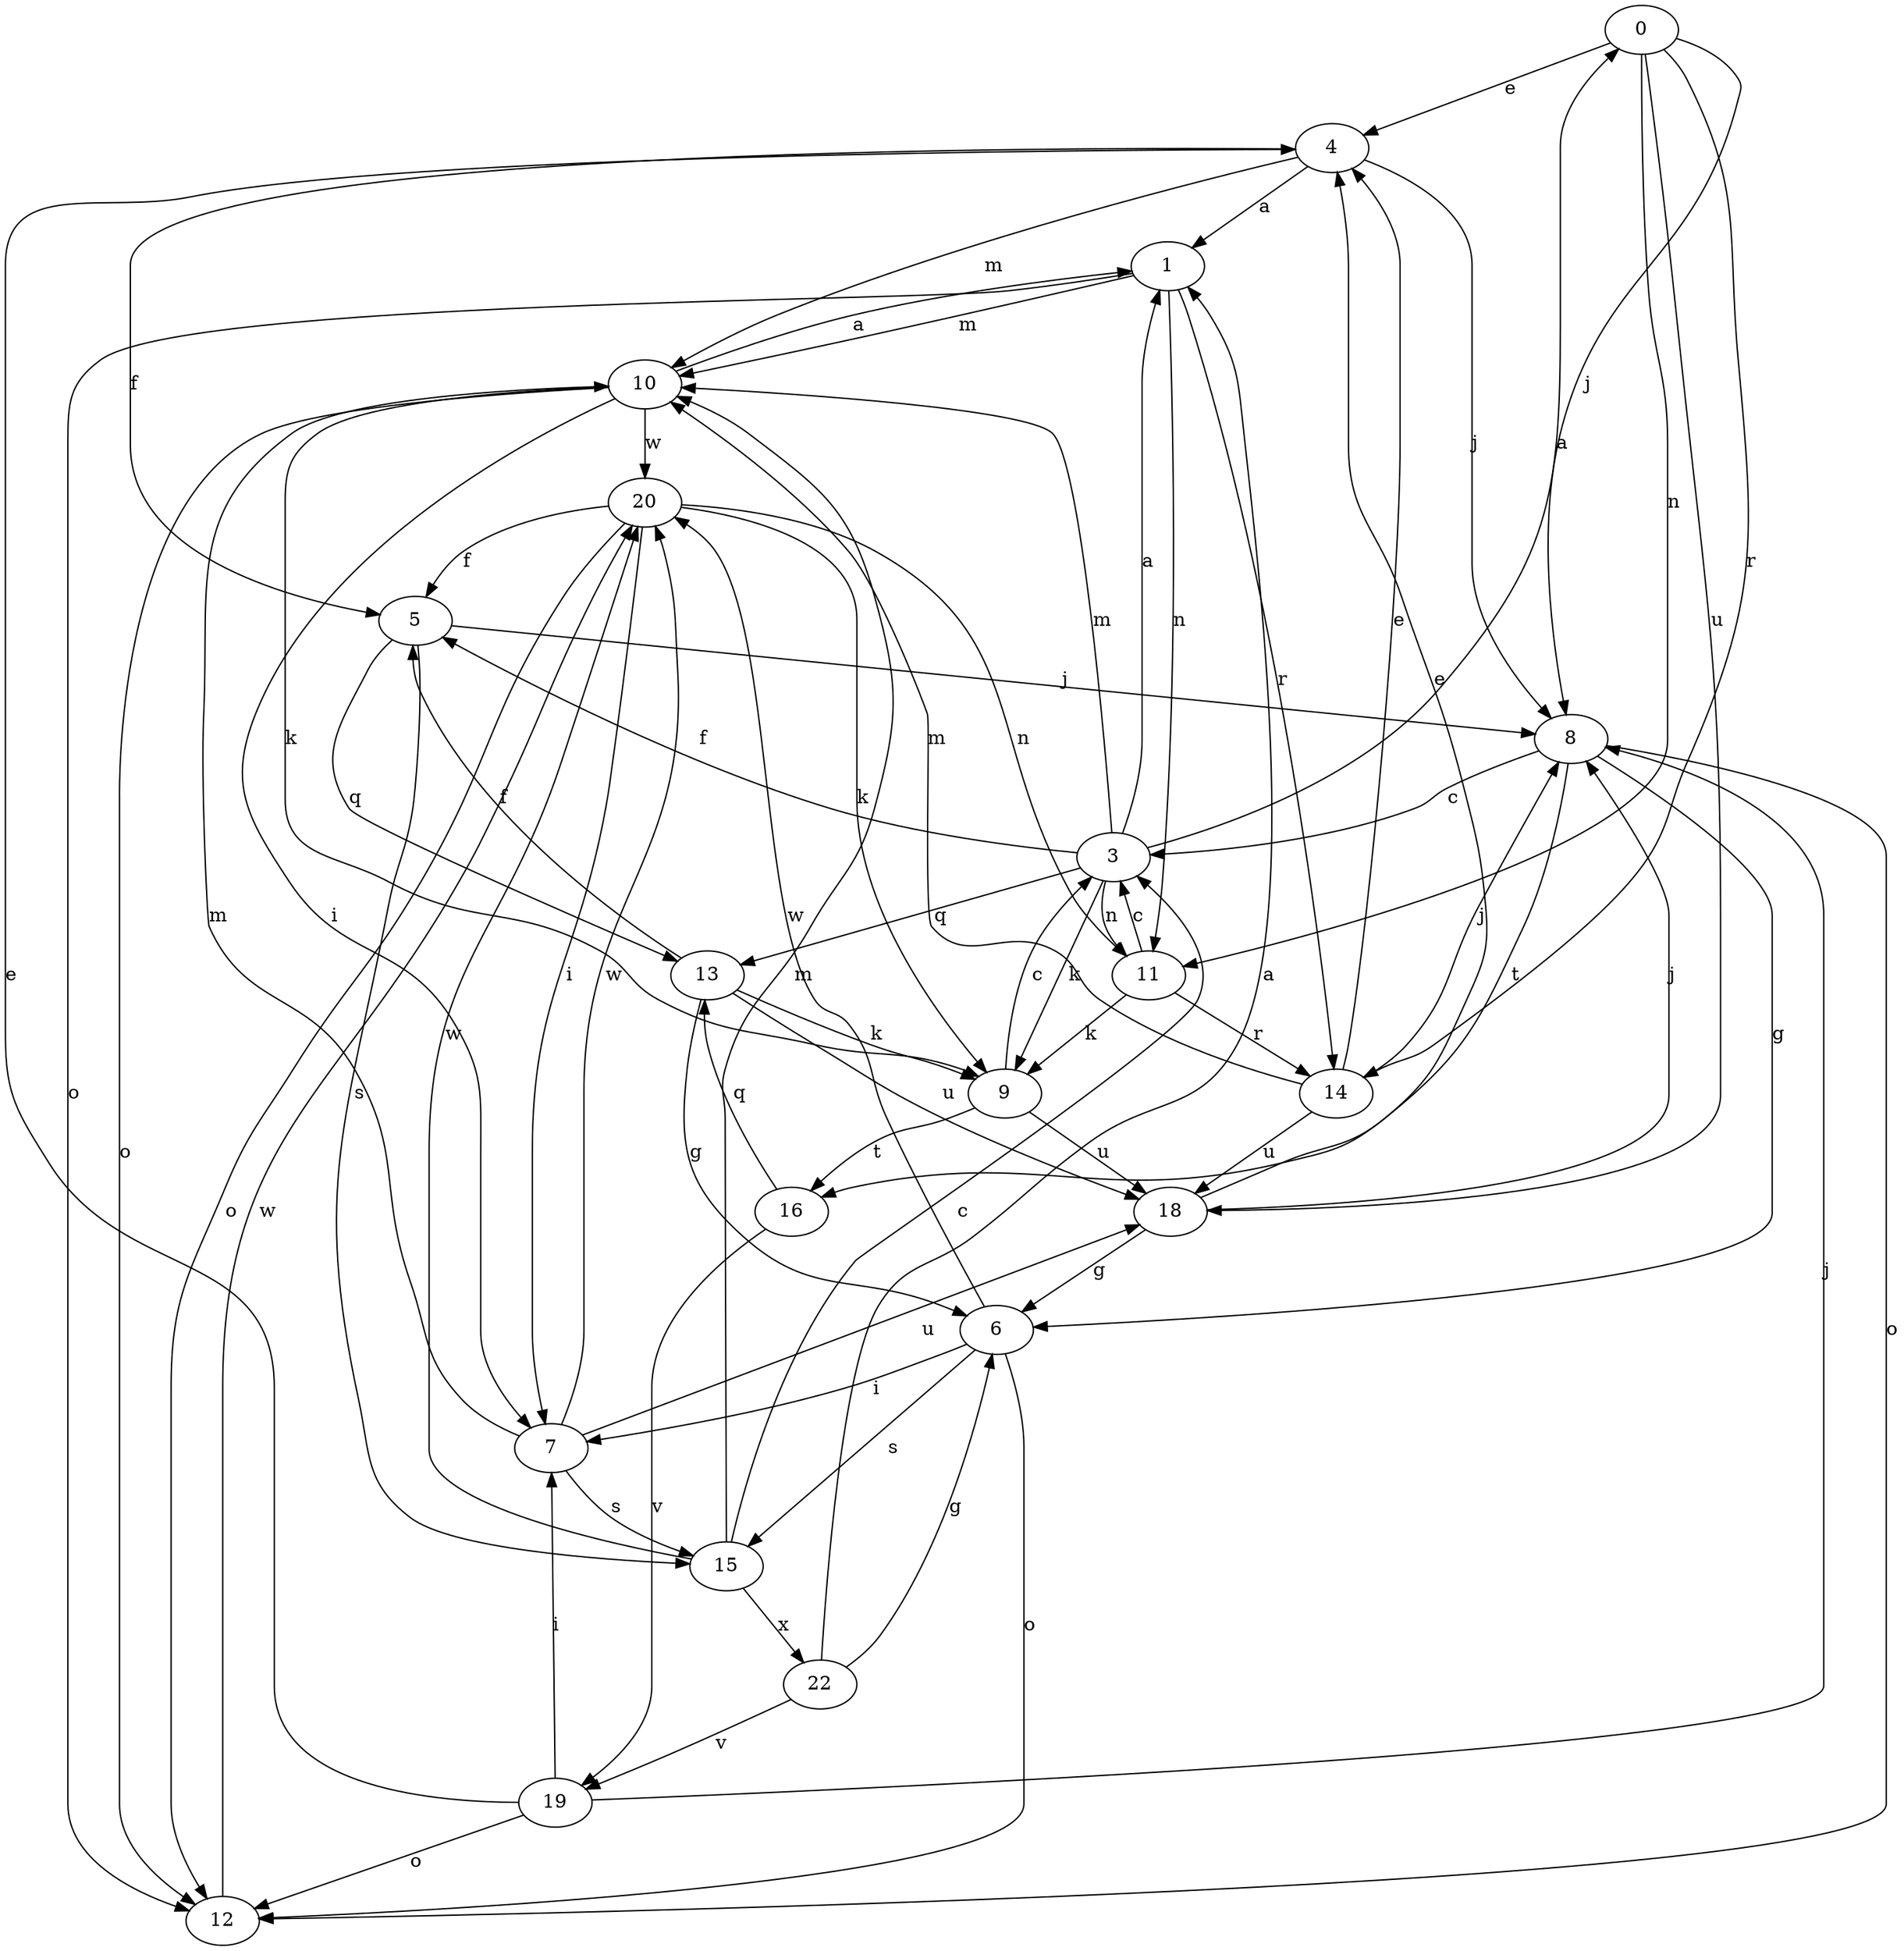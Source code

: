 strict digraph  {
0;
1;
3;
4;
5;
6;
7;
8;
9;
10;
11;
12;
13;
14;
15;
16;
18;
19;
20;
22;
0 -> 4  [label=e];
0 -> 8  [label=j];
0 -> 11  [label=n];
0 -> 14  [label=r];
0 -> 18  [label=u];
1 -> 10  [label=m];
1 -> 11  [label=n];
1 -> 12  [label=o];
1 -> 14  [label=r];
3 -> 0  [label=a];
3 -> 1  [label=a];
3 -> 5  [label=f];
3 -> 9  [label=k];
3 -> 10  [label=m];
3 -> 11  [label=n];
3 -> 13  [label=q];
4 -> 1  [label=a];
4 -> 5  [label=f];
4 -> 8  [label=j];
4 -> 10  [label=m];
5 -> 8  [label=j];
5 -> 13  [label=q];
5 -> 15  [label=s];
6 -> 7  [label=i];
6 -> 12  [label=o];
6 -> 15  [label=s];
6 -> 20  [label=w];
7 -> 10  [label=m];
7 -> 15  [label=s];
7 -> 18  [label=u];
7 -> 20  [label=w];
8 -> 3  [label=c];
8 -> 6  [label=g];
8 -> 12  [label=o];
8 -> 16  [label=t];
9 -> 3  [label=c];
9 -> 16  [label=t];
9 -> 18  [label=u];
10 -> 1  [label=a];
10 -> 7  [label=i];
10 -> 9  [label=k];
10 -> 12  [label=o];
10 -> 20  [label=w];
11 -> 3  [label=c];
11 -> 9  [label=k];
11 -> 14  [label=r];
12 -> 20  [label=w];
13 -> 5  [label=f];
13 -> 6  [label=g];
13 -> 9  [label=k];
13 -> 18  [label=u];
14 -> 4  [label=e];
14 -> 8  [label=j];
14 -> 10  [label=m];
14 -> 18  [label=u];
15 -> 3  [label=c];
15 -> 10  [label=m];
15 -> 20  [label=w];
15 -> 22  [label=x];
16 -> 13  [label=q];
16 -> 19  [label=v];
18 -> 4  [label=e];
18 -> 6  [label=g];
18 -> 8  [label=j];
19 -> 4  [label=e];
19 -> 7  [label=i];
19 -> 8  [label=j];
19 -> 12  [label=o];
20 -> 5  [label=f];
20 -> 7  [label=i];
20 -> 9  [label=k];
20 -> 11  [label=n];
20 -> 12  [label=o];
22 -> 1  [label=a];
22 -> 6  [label=g];
22 -> 19  [label=v];
}
